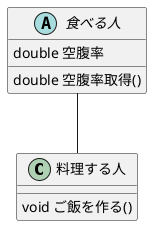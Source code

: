 @startuml

class 料理する人 {
    void ご飯を作る()
}

abstract class 食べる人 {
    double 空腹率
    double 空腹率取得()
}

食べる人 -- 料理する人

@enduml